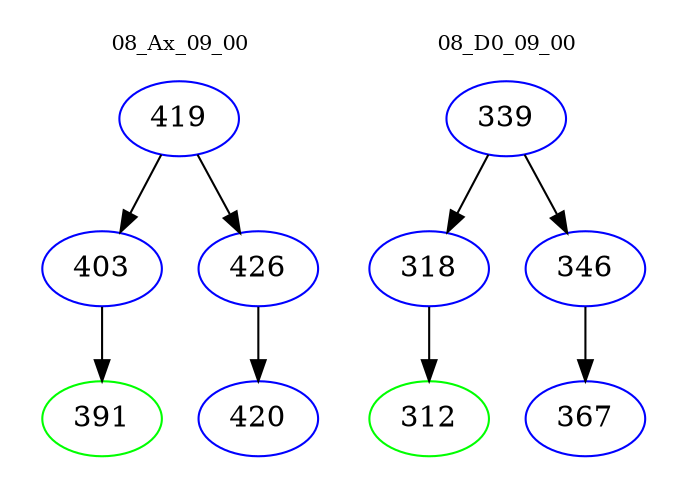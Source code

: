 digraph{
subgraph cluster_0 {
color = white
label = "08_Ax_09_00";
fontsize=10;
T0_419 [label="419", color="blue"]
T0_419 -> T0_403 [color="black"]
T0_403 [label="403", color="blue"]
T0_403 -> T0_391 [color="black"]
T0_391 [label="391", color="green"]
T0_419 -> T0_426 [color="black"]
T0_426 [label="426", color="blue"]
T0_426 -> T0_420 [color="black"]
T0_420 [label="420", color="blue"]
}
subgraph cluster_1 {
color = white
label = "08_D0_09_00";
fontsize=10;
T1_339 [label="339", color="blue"]
T1_339 -> T1_318 [color="black"]
T1_318 [label="318", color="blue"]
T1_318 -> T1_312 [color="black"]
T1_312 [label="312", color="green"]
T1_339 -> T1_346 [color="black"]
T1_346 [label="346", color="blue"]
T1_346 -> T1_367 [color="black"]
T1_367 [label="367", color="blue"]
}
}

